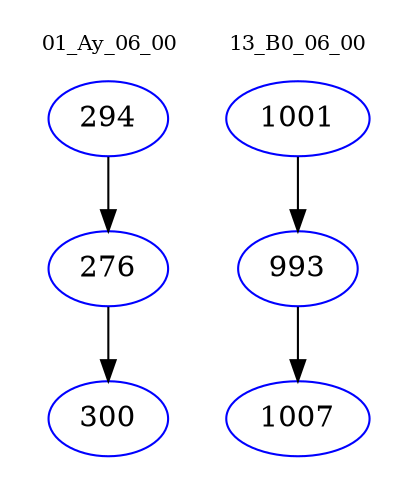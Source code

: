 digraph{
subgraph cluster_0 {
color = white
label = "01_Ay_06_00";
fontsize=10;
T0_294 [label="294", color="blue"]
T0_294 -> T0_276 [color="black"]
T0_276 [label="276", color="blue"]
T0_276 -> T0_300 [color="black"]
T0_300 [label="300", color="blue"]
}
subgraph cluster_1 {
color = white
label = "13_B0_06_00";
fontsize=10;
T1_1001 [label="1001", color="blue"]
T1_1001 -> T1_993 [color="black"]
T1_993 [label="993", color="blue"]
T1_993 -> T1_1007 [color="black"]
T1_1007 [label="1007", color="blue"]
}
}
